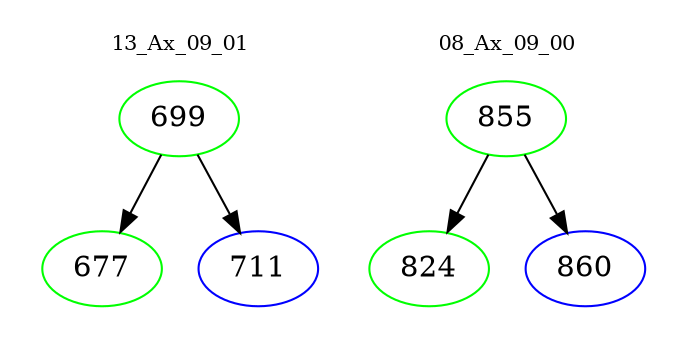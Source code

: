 digraph{
subgraph cluster_0 {
color = white
label = "13_Ax_09_01";
fontsize=10;
T0_699 [label="699", color="green"]
T0_699 -> T0_677 [color="black"]
T0_677 [label="677", color="green"]
T0_699 -> T0_711 [color="black"]
T0_711 [label="711", color="blue"]
}
subgraph cluster_1 {
color = white
label = "08_Ax_09_00";
fontsize=10;
T1_855 [label="855", color="green"]
T1_855 -> T1_824 [color="black"]
T1_824 [label="824", color="green"]
T1_855 -> T1_860 [color="black"]
T1_860 [label="860", color="blue"]
}
}
